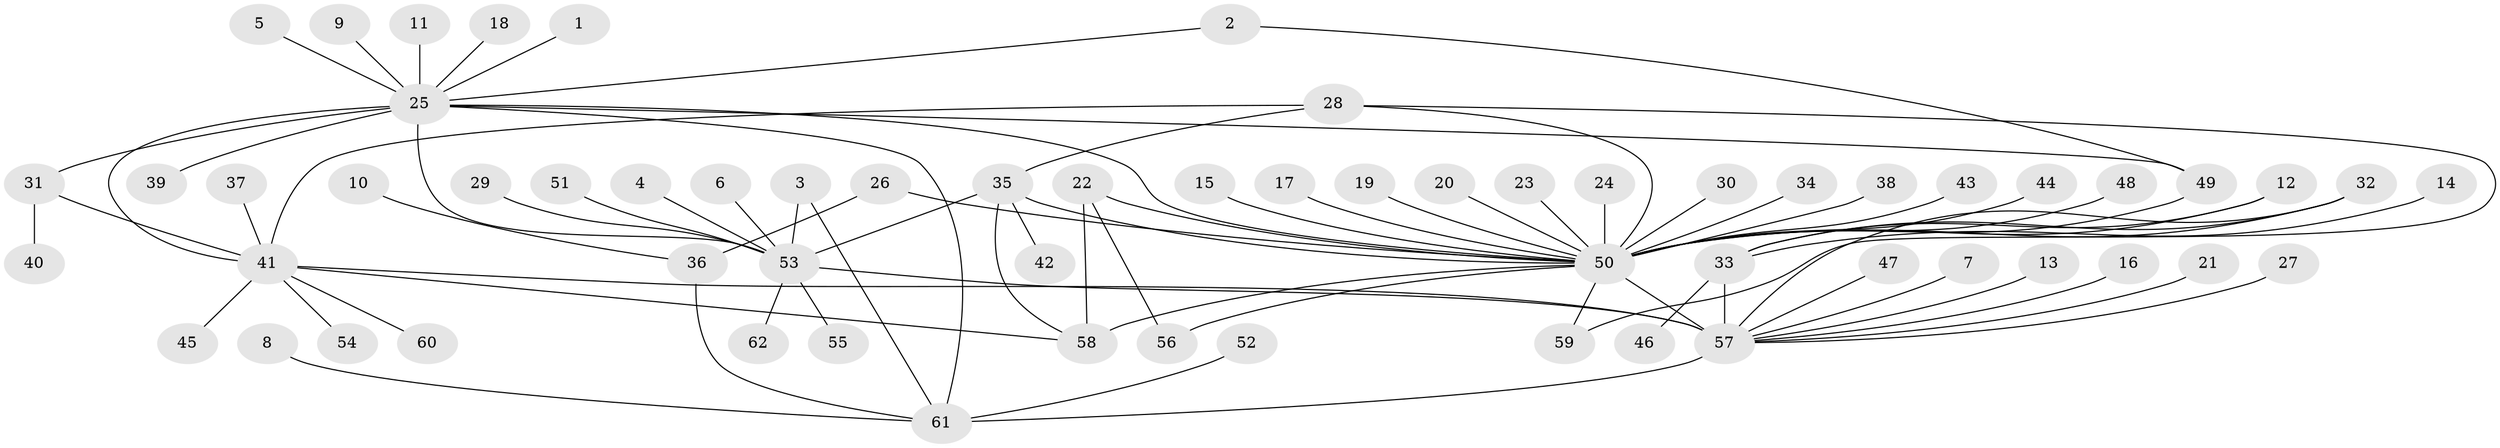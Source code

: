 // original degree distribution, {11: 0.016129032258064516, 14: 0.008064516129032258, 19: 0.008064516129032258, 16: 0.008064516129032258, 1: 0.5080645161290323, 8: 0.008064516129032258, 6: 0.04838709677419355, 2: 0.1935483870967742, 4: 0.07258064516129033, 3: 0.0967741935483871, 5: 0.024193548387096774, 7: 0.008064516129032258}
// Generated by graph-tools (version 1.1) at 2025/49/03/09/25 03:49:46]
// undirected, 62 vertices, 80 edges
graph export_dot {
graph [start="1"]
  node [color=gray90,style=filled];
  1;
  2;
  3;
  4;
  5;
  6;
  7;
  8;
  9;
  10;
  11;
  12;
  13;
  14;
  15;
  16;
  17;
  18;
  19;
  20;
  21;
  22;
  23;
  24;
  25;
  26;
  27;
  28;
  29;
  30;
  31;
  32;
  33;
  34;
  35;
  36;
  37;
  38;
  39;
  40;
  41;
  42;
  43;
  44;
  45;
  46;
  47;
  48;
  49;
  50;
  51;
  52;
  53;
  54;
  55;
  56;
  57;
  58;
  59;
  60;
  61;
  62;
  1 -- 25 [weight=1.0];
  2 -- 25 [weight=1.0];
  2 -- 49 [weight=1.0];
  3 -- 53 [weight=1.0];
  3 -- 61 [weight=1.0];
  4 -- 53 [weight=1.0];
  5 -- 25 [weight=1.0];
  6 -- 53 [weight=1.0];
  7 -- 57 [weight=1.0];
  8 -- 61 [weight=1.0];
  9 -- 25 [weight=1.0];
  10 -- 36 [weight=1.0];
  11 -- 25 [weight=1.0];
  12 -- 33 [weight=1.0];
  12 -- 50 [weight=1.0];
  13 -- 57 [weight=1.0];
  14 -- 33 [weight=1.0];
  15 -- 50 [weight=1.0];
  16 -- 57 [weight=1.0];
  17 -- 50 [weight=1.0];
  18 -- 25 [weight=1.0];
  19 -- 50 [weight=1.0];
  20 -- 50 [weight=1.0];
  21 -- 57 [weight=1.0];
  22 -- 50 [weight=1.0];
  22 -- 56 [weight=1.0];
  22 -- 58 [weight=1.0];
  23 -- 50 [weight=1.0];
  24 -- 50 [weight=1.0];
  25 -- 31 [weight=1.0];
  25 -- 39 [weight=1.0];
  25 -- 41 [weight=2.0];
  25 -- 49 [weight=1.0];
  25 -- 50 [weight=1.0];
  25 -- 53 [weight=2.0];
  25 -- 61 [weight=2.0];
  26 -- 36 [weight=1.0];
  26 -- 50 [weight=1.0];
  27 -- 57 [weight=1.0];
  28 -- 35 [weight=1.0];
  28 -- 41 [weight=1.0];
  28 -- 50 [weight=1.0];
  28 -- 59 [weight=1.0];
  29 -- 53 [weight=1.0];
  30 -- 50 [weight=1.0];
  31 -- 40 [weight=1.0];
  31 -- 41 [weight=1.0];
  32 -- 33 [weight=1.0];
  32 -- 50 [weight=1.0];
  32 -- 57 [weight=1.0];
  33 -- 46 [weight=1.0];
  33 -- 57 [weight=2.0];
  34 -- 50 [weight=1.0];
  35 -- 42 [weight=1.0];
  35 -- 50 [weight=1.0];
  35 -- 53 [weight=1.0];
  35 -- 58 [weight=1.0];
  36 -- 61 [weight=1.0];
  37 -- 41 [weight=1.0];
  38 -- 50 [weight=1.0];
  41 -- 45 [weight=1.0];
  41 -- 54 [weight=1.0];
  41 -- 57 [weight=1.0];
  41 -- 58 [weight=1.0];
  41 -- 60 [weight=1.0];
  43 -- 50 [weight=1.0];
  44 -- 50 [weight=1.0];
  47 -- 57 [weight=1.0];
  48 -- 50 [weight=1.0];
  49 -- 50 [weight=1.0];
  50 -- 56 [weight=1.0];
  50 -- 57 [weight=3.0];
  50 -- 58 [weight=2.0];
  50 -- 59 [weight=1.0];
  51 -- 53 [weight=1.0];
  52 -- 61 [weight=1.0];
  53 -- 55 [weight=1.0];
  53 -- 57 [weight=4.0];
  53 -- 62 [weight=1.0];
  57 -- 61 [weight=1.0];
}
